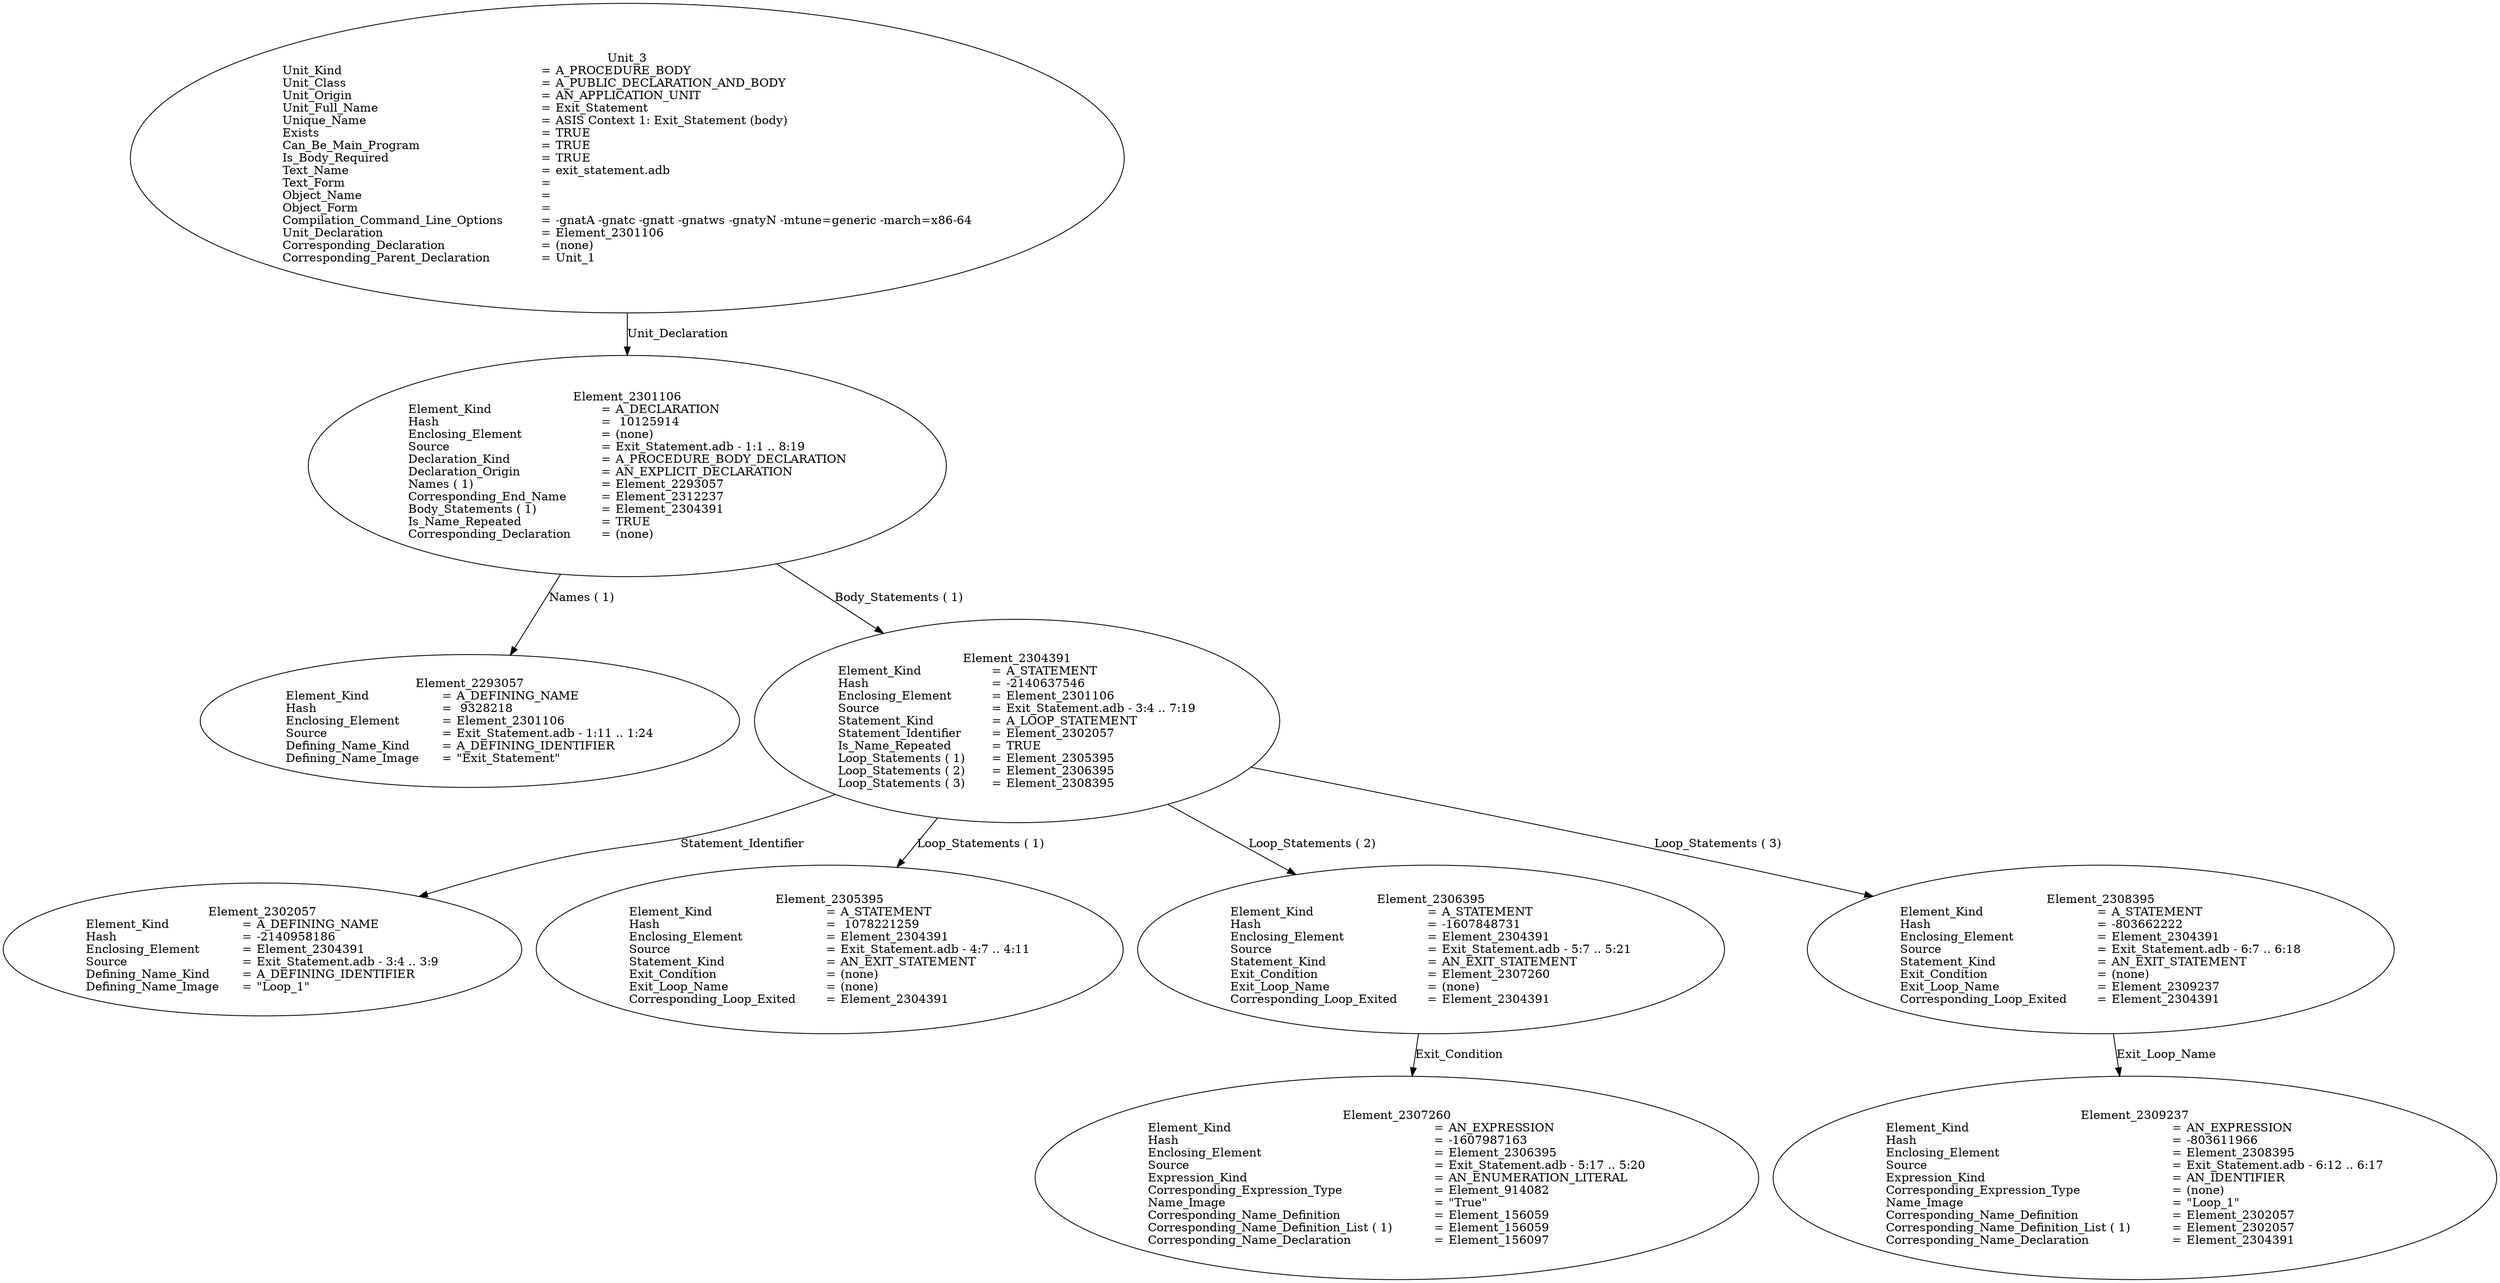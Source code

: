 digraph "exit_statement.adt" {
  Unit_3 -> Element_2301106
      [ label=Unit_Declaration ];
  Unit_3
      [ label=<<TABLE BORDER="0" CELLBORDER="0" CELLSPACING="0" CELLPADDING="0"> 
          <TR><TD COLSPAN="3">Unit_3</TD></TR>
          <TR><TD ALIGN="LEFT">Unit_Kind   </TD><TD> = </TD><TD ALIGN="LEFT">A_PROCEDURE_BODY</TD></TR>
          <TR><TD ALIGN="LEFT">Unit_Class   </TD><TD> = </TD><TD ALIGN="LEFT">A_PUBLIC_DECLARATION_AND_BODY</TD></TR>
          <TR><TD ALIGN="LEFT">Unit_Origin   </TD><TD> = </TD><TD ALIGN="LEFT">AN_APPLICATION_UNIT</TD></TR>
          <TR><TD ALIGN="LEFT">Unit_Full_Name    </TD><TD> = </TD><TD ALIGN="LEFT">Exit_Statement</TD></TR>
          <TR><TD ALIGN="LEFT">Unique_Name   </TD><TD> = </TD><TD ALIGN="LEFT">ASIS Context 1: Exit_Statement (body)</TD></TR>
          <TR><TD ALIGN="LEFT">Exists  </TD><TD> = </TD><TD ALIGN="LEFT">TRUE</TD></TR>
          <TR><TD ALIGN="LEFT">Can_Be_Main_Program     </TD><TD> = </TD><TD ALIGN="LEFT">TRUE</TD></TR>
          <TR><TD ALIGN="LEFT">Is_Body_Required     </TD><TD> = </TD><TD ALIGN="LEFT">TRUE</TD></TR>
          <TR><TD ALIGN="LEFT">Text_Name   </TD><TD> = </TD><TD ALIGN="LEFT">exit_statement.adb</TD></TR>
          <TR><TD ALIGN="LEFT">Text_Form   </TD><TD> = </TD><TD ALIGN="LEFT"></TD></TR>
          <TR><TD ALIGN="LEFT">Object_Name   </TD><TD> = </TD><TD ALIGN="LEFT"></TD></TR>
          <TR><TD ALIGN="LEFT">Object_Form   </TD><TD> = </TD><TD ALIGN="LEFT"></TD></TR>
          <TR><TD ALIGN="LEFT">Compilation_Command_Line_Options         </TD><TD> = </TD><TD ALIGN="LEFT">-gnatA -gnatc -gnatt -gnatws -gnatyN -mtune=generic -march=x86-64</TD></TR>
          <TR><TD ALIGN="LEFT">Unit_Declaration     </TD><TD> = </TD><TD ALIGN="LEFT">Element_2301106</TD></TR>
          <TR><TD ALIGN="LEFT">Corresponding_Declaration       </TD><TD> = </TD><TD ALIGN="LEFT">(none)</TD></TR>
          <TR><TD ALIGN="LEFT">Corresponding_Parent_Declaration         </TD><TD> = </TD><TD ALIGN="LEFT">Unit_1</TD></TR>
          </TABLE>> ];
  Element_2301106 -> Element_2293057
      [ label="Names ( 1)" ];
  Element_2301106 -> Element_2304391
      [ label="Body_Statements ( 1)" ];
  Element_2301106
      [ label=<<TABLE BORDER="0" CELLBORDER="0" CELLSPACING="0" CELLPADDING="0"> 
          <TR><TD COLSPAN="3">Element_2301106</TD></TR>
          <TR><TD ALIGN="LEFT">Element_Kind    </TD><TD> = </TD><TD ALIGN="LEFT">A_DECLARATION</TD></TR>
          <TR><TD ALIGN="LEFT">Hash  </TD><TD> = </TD><TD ALIGN="LEFT"> 10125914</TD></TR>
          <TR><TD ALIGN="LEFT">Enclosing_Element     </TD><TD> = </TD><TD ALIGN="LEFT">(none)</TD></TR>
          <TR><TD ALIGN="LEFT">Source  </TD><TD> = </TD><TD ALIGN="LEFT">Exit_Statement.adb - 1:1 .. 8:19</TD></TR>
          <TR><TD ALIGN="LEFT">Declaration_Kind     </TD><TD> = </TD><TD ALIGN="LEFT">A_PROCEDURE_BODY_DECLARATION</TD></TR>
          <TR><TD ALIGN="LEFT">Declaration_Origin     </TD><TD> = </TD><TD ALIGN="LEFT">AN_EXPLICIT_DECLARATION</TD></TR>
          <TR><TD ALIGN="LEFT">Names ( 1)   </TD><TD> = </TD><TD ALIGN="LEFT">Element_2293057</TD></TR>
          <TR><TD ALIGN="LEFT">Corresponding_End_Name      </TD><TD> = </TD><TD ALIGN="LEFT">Element_2312237</TD></TR>
          <TR><TD ALIGN="LEFT">Body_Statements ( 1)      </TD><TD> = </TD><TD ALIGN="LEFT">Element_2304391</TD></TR>
          <TR><TD ALIGN="LEFT">Is_Name_Repeated     </TD><TD> = </TD><TD ALIGN="LEFT">TRUE</TD></TR>
          <TR><TD ALIGN="LEFT">Corresponding_Declaration       </TD><TD> = </TD><TD ALIGN="LEFT">(none)</TD></TR>
          </TABLE>> ];
  Element_2293057
      [ label=<<TABLE BORDER="0" CELLBORDER="0" CELLSPACING="0" CELLPADDING="0"> 
          <TR><TD COLSPAN="3">Element_2293057</TD></TR>
          <TR><TD ALIGN="LEFT">Element_Kind    </TD><TD> = </TD><TD ALIGN="LEFT">A_DEFINING_NAME</TD></TR>
          <TR><TD ALIGN="LEFT">Hash  </TD><TD> = </TD><TD ALIGN="LEFT"> 9328218</TD></TR>
          <TR><TD ALIGN="LEFT">Enclosing_Element     </TD><TD> = </TD><TD ALIGN="LEFT">Element_2301106</TD></TR>
          <TR><TD ALIGN="LEFT">Source  </TD><TD> = </TD><TD ALIGN="LEFT">Exit_Statement.adb - 1:11 .. 1:24</TD></TR>
          <TR><TD ALIGN="LEFT">Defining_Name_Kind     </TD><TD> = </TD><TD ALIGN="LEFT">A_DEFINING_IDENTIFIER</TD></TR>
          <TR><TD ALIGN="LEFT">Defining_Name_Image     </TD><TD> = </TD><TD ALIGN="LEFT">"Exit_Statement"</TD></TR>
          </TABLE>> ];
  Element_2304391 -> Element_2302057
      [ label=Statement_Identifier ];
  Element_2304391 -> Element_2305395
      [ label="Loop_Statements ( 1)" ];
  Element_2304391 -> Element_2306395
      [ label="Loop_Statements ( 2)" ];
  Element_2304391 -> Element_2308395
      [ label="Loop_Statements ( 3)" ];
  Element_2304391
      [ label=<<TABLE BORDER="0" CELLBORDER="0" CELLSPACING="0" CELLPADDING="0"> 
          <TR><TD COLSPAN="3">Element_2304391</TD></TR>
          <TR><TD ALIGN="LEFT">Element_Kind    </TD><TD> = </TD><TD ALIGN="LEFT">A_STATEMENT</TD></TR>
          <TR><TD ALIGN="LEFT">Hash  </TD><TD> = </TD><TD ALIGN="LEFT">-2140637546</TD></TR>
          <TR><TD ALIGN="LEFT">Enclosing_Element     </TD><TD> = </TD><TD ALIGN="LEFT">Element_2301106</TD></TR>
          <TR><TD ALIGN="LEFT">Source  </TD><TD> = </TD><TD ALIGN="LEFT">Exit_Statement.adb - 3:4 .. 7:19</TD></TR>
          <TR><TD ALIGN="LEFT">Statement_Kind    </TD><TD> = </TD><TD ALIGN="LEFT">A_LOOP_STATEMENT</TD></TR>
          <TR><TD ALIGN="LEFT">Statement_Identifier      </TD><TD> = </TD><TD ALIGN="LEFT">Element_2302057</TD></TR>
          <TR><TD ALIGN="LEFT">Is_Name_Repeated     </TD><TD> = </TD><TD ALIGN="LEFT">TRUE</TD></TR>
          <TR><TD ALIGN="LEFT">Loop_Statements ( 1)      </TD><TD> = </TD><TD ALIGN="LEFT">Element_2305395</TD></TR>
          <TR><TD ALIGN="LEFT">Loop_Statements ( 2)      </TD><TD> = </TD><TD ALIGN="LEFT">Element_2306395</TD></TR>
          <TR><TD ALIGN="LEFT">Loop_Statements ( 3)      </TD><TD> = </TD><TD ALIGN="LEFT">Element_2308395</TD></TR>
          </TABLE>> ];
  Element_2302057
      [ label=<<TABLE BORDER="0" CELLBORDER="0" CELLSPACING="0" CELLPADDING="0"> 
          <TR><TD COLSPAN="3">Element_2302057</TD></TR>
          <TR><TD ALIGN="LEFT">Element_Kind    </TD><TD> = </TD><TD ALIGN="LEFT">A_DEFINING_NAME</TD></TR>
          <TR><TD ALIGN="LEFT">Hash  </TD><TD> = </TD><TD ALIGN="LEFT">-2140958186</TD></TR>
          <TR><TD ALIGN="LEFT">Enclosing_Element     </TD><TD> = </TD><TD ALIGN="LEFT">Element_2304391</TD></TR>
          <TR><TD ALIGN="LEFT">Source  </TD><TD> = </TD><TD ALIGN="LEFT">Exit_Statement.adb - 3:4 .. 3:9</TD></TR>
          <TR><TD ALIGN="LEFT">Defining_Name_Kind     </TD><TD> = </TD><TD ALIGN="LEFT">A_DEFINING_IDENTIFIER</TD></TR>
          <TR><TD ALIGN="LEFT">Defining_Name_Image     </TD><TD> = </TD><TD ALIGN="LEFT">"Loop_1"</TD></TR>
          </TABLE>> ];
  Element_2305395
      [ label=<<TABLE BORDER="0" CELLBORDER="0" CELLSPACING="0" CELLPADDING="0"> 
          <TR><TD COLSPAN="3">Element_2305395</TD></TR>
          <TR><TD ALIGN="LEFT">Element_Kind    </TD><TD> = </TD><TD ALIGN="LEFT">A_STATEMENT</TD></TR>
          <TR><TD ALIGN="LEFT">Hash  </TD><TD> = </TD><TD ALIGN="LEFT"> 1078221259</TD></TR>
          <TR><TD ALIGN="LEFT">Enclosing_Element     </TD><TD> = </TD><TD ALIGN="LEFT">Element_2304391</TD></TR>
          <TR><TD ALIGN="LEFT">Source  </TD><TD> = </TD><TD ALIGN="LEFT">Exit_Statement.adb - 4:7 .. 4:11</TD></TR>
          <TR><TD ALIGN="LEFT">Statement_Kind    </TD><TD> = </TD><TD ALIGN="LEFT">AN_EXIT_STATEMENT</TD></TR>
          <TR><TD ALIGN="LEFT">Exit_Condition    </TD><TD> = </TD><TD ALIGN="LEFT">(none)</TD></TR>
          <TR><TD ALIGN="LEFT">Exit_Loop_Name    </TD><TD> = </TD><TD ALIGN="LEFT">(none)</TD></TR>
          <TR><TD ALIGN="LEFT">Corresponding_Loop_Exited       </TD><TD> = </TD><TD ALIGN="LEFT">Element_2304391</TD></TR>
          </TABLE>> ];
  Element_2306395 -> Element_2307260
      [ label=Exit_Condition ];
  Element_2306395
      [ label=<<TABLE BORDER="0" CELLBORDER="0" CELLSPACING="0" CELLPADDING="0"> 
          <TR><TD COLSPAN="3">Element_2306395</TD></TR>
          <TR><TD ALIGN="LEFT">Element_Kind    </TD><TD> = </TD><TD ALIGN="LEFT">A_STATEMENT</TD></TR>
          <TR><TD ALIGN="LEFT">Hash  </TD><TD> = </TD><TD ALIGN="LEFT">-1607848731</TD></TR>
          <TR><TD ALIGN="LEFT">Enclosing_Element     </TD><TD> = </TD><TD ALIGN="LEFT">Element_2304391</TD></TR>
          <TR><TD ALIGN="LEFT">Source  </TD><TD> = </TD><TD ALIGN="LEFT">Exit_Statement.adb - 5:7 .. 5:21</TD></TR>
          <TR><TD ALIGN="LEFT">Statement_Kind    </TD><TD> = </TD><TD ALIGN="LEFT">AN_EXIT_STATEMENT</TD></TR>
          <TR><TD ALIGN="LEFT">Exit_Condition    </TD><TD> = </TD><TD ALIGN="LEFT">Element_2307260</TD></TR>
          <TR><TD ALIGN="LEFT">Exit_Loop_Name    </TD><TD> = </TD><TD ALIGN="LEFT">(none)</TD></TR>
          <TR><TD ALIGN="LEFT">Corresponding_Loop_Exited       </TD><TD> = </TD><TD ALIGN="LEFT">Element_2304391</TD></TR>
          </TABLE>> ];
  Element_2307260
      [ label=<<TABLE BORDER="0" CELLBORDER="0" CELLSPACING="0" CELLPADDING="0"> 
          <TR><TD COLSPAN="3">Element_2307260</TD></TR>
          <TR><TD ALIGN="LEFT">Element_Kind    </TD><TD> = </TD><TD ALIGN="LEFT">AN_EXPRESSION</TD></TR>
          <TR><TD ALIGN="LEFT">Hash  </TD><TD> = </TD><TD ALIGN="LEFT">-1607987163</TD></TR>
          <TR><TD ALIGN="LEFT">Enclosing_Element     </TD><TD> = </TD><TD ALIGN="LEFT">Element_2306395</TD></TR>
          <TR><TD ALIGN="LEFT">Source  </TD><TD> = </TD><TD ALIGN="LEFT">Exit_Statement.adb - 5:17 .. 5:20</TD></TR>
          <TR><TD ALIGN="LEFT">Expression_Kind    </TD><TD> = </TD><TD ALIGN="LEFT">AN_ENUMERATION_LITERAL</TD></TR>
          <TR><TD ALIGN="LEFT">Corresponding_Expression_Type        </TD><TD> = </TD><TD ALIGN="LEFT">Element_914082</TD></TR>
          <TR><TD ALIGN="LEFT">Name_Image   </TD><TD> = </TD><TD ALIGN="LEFT">"True"</TD></TR>
          <TR><TD ALIGN="LEFT">Corresponding_Name_Definition        </TD><TD> = </TD><TD ALIGN="LEFT">Element_156059</TD></TR>
          <TR><TD ALIGN="LEFT">Corresponding_Name_Definition_List ( 1)          </TD><TD> = </TD><TD ALIGN="LEFT">Element_156059</TD></TR>
          <TR><TD ALIGN="LEFT">Corresponding_Name_Declaration        </TD><TD> = </TD><TD ALIGN="LEFT">Element_156097</TD></TR>
          </TABLE>> ];
  Element_2308395 -> Element_2309237
      [ label=Exit_Loop_Name ];
  Element_2308395
      [ label=<<TABLE BORDER="0" CELLBORDER="0" CELLSPACING="0" CELLPADDING="0"> 
          <TR><TD COLSPAN="3">Element_2308395</TD></TR>
          <TR><TD ALIGN="LEFT">Element_Kind    </TD><TD> = </TD><TD ALIGN="LEFT">A_STATEMENT</TD></TR>
          <TR><TD ALIGN="LEFT">Hash  </TD><TD> = </TD><TD ALIGN="LEFT">-803662222</TD></TR>
          <TR><TD ALIGN="LEFT">Enclosing_Element     </TD><TD> = </TD><TD ALIGN="LEFT">Element_2304391</TD></TR>
          <TR><TD ALIGN="LEFT">Source  </TD><TD> = </TD><TD ALIGN="LEFT">Exit_Statement.adb - 6:7 .. 6:18</TD></TR>
          <TR><TD ALIGN="LEFT">Statement_Kind    </TD><TD> = </TD><TD ALIGN="LEFT">AN_EXIT_STATEMENT</TD></TR>
          <TR><TD ALIGN="LEFT">Exit_Condition    </TD><TD> = </TD><TD ALIGN="LEFT">(none)</TD></TR>
          <TR><TD ALIGN="LEFT">Exit_Loop_Name    </TD><TD> = </TD><TD ALIGN="LEFT">Element_2309237</TD></TR>
          <TR><TD ALIGN="LEFT">Corresponding_Loop_Exited       </TD><TD> = </TD><TD ALIGN="LEFT">Element_2304391</TD></TR>
          </TABLE>> ];
  Element_2309237
      [ label=<<TABLE BORDER="0" CELLBORDER="0" CELLSPACING="0" CELLPADDING="0"> 
          <TR><TD COLSPAN="3">Element_2309237</TD></TR>
          <TR><TD ALIGN="LEFT">Element_Kind    </TD><TD> = </TD><TD ALIGN="LEFT">AN_EXPRESSION</TD></TR>
          <TR><TD ALIGN="LEFT">Hash  </TD><TD> = </TD><TD ALIGN="LEFT">-803611966</TD></TR>
          <TR><TD ALIGN="LEFT">Enclosing_Element     </TD><TD> = </TD><TD ALIGN="LEFT">Element_2308395</TD></TR>
          <TR><TD ALIGN="LEFT">Source  </TD><TD> = </TD><TD ALIGN="LEFT">Exit_Statement.adb - 6:12 .. 6:17</TD></TR>
          <TR><TD ALIGN="LEFT">Expression_Kind    </TD><TD> = </TD><TD ALIGN="LEFT">AN_IDENTIFIER</TD></TR>
          <TR><TD ALIGN="LEFT">Corresponding_Expression_Type        </TD><TD> = </TD><TD ALIGN="LEFT">(none)</TD></TR>
          <TR><TD ALIGN="LEFT">Name_Image   </TD><TD> = </TD><TD ALIGN="LEFT">"Loop_1"</TD></TR>
          <TR><TD ALIGN="LEFT">Corresponding_Name_Definition        </TD><TD> = </TD><TD ALIGN="LEFT">Element_2302057</TD></TR>
          <TR><TD ALIGN="LEFT">Corresponding_Name_Definition_List ( 1)          </TD><TD> = </TD><TD ALIGN="LEFT">Element_2302057</TD></TR>
          <TR><TD ALIGN="LEFT">Corresponding_Name_Declaration        </TD><TD> = </TD><TD ALIGN="LEFT">Element_2304391</TD></TR>
          </TABLE>> ]
}
